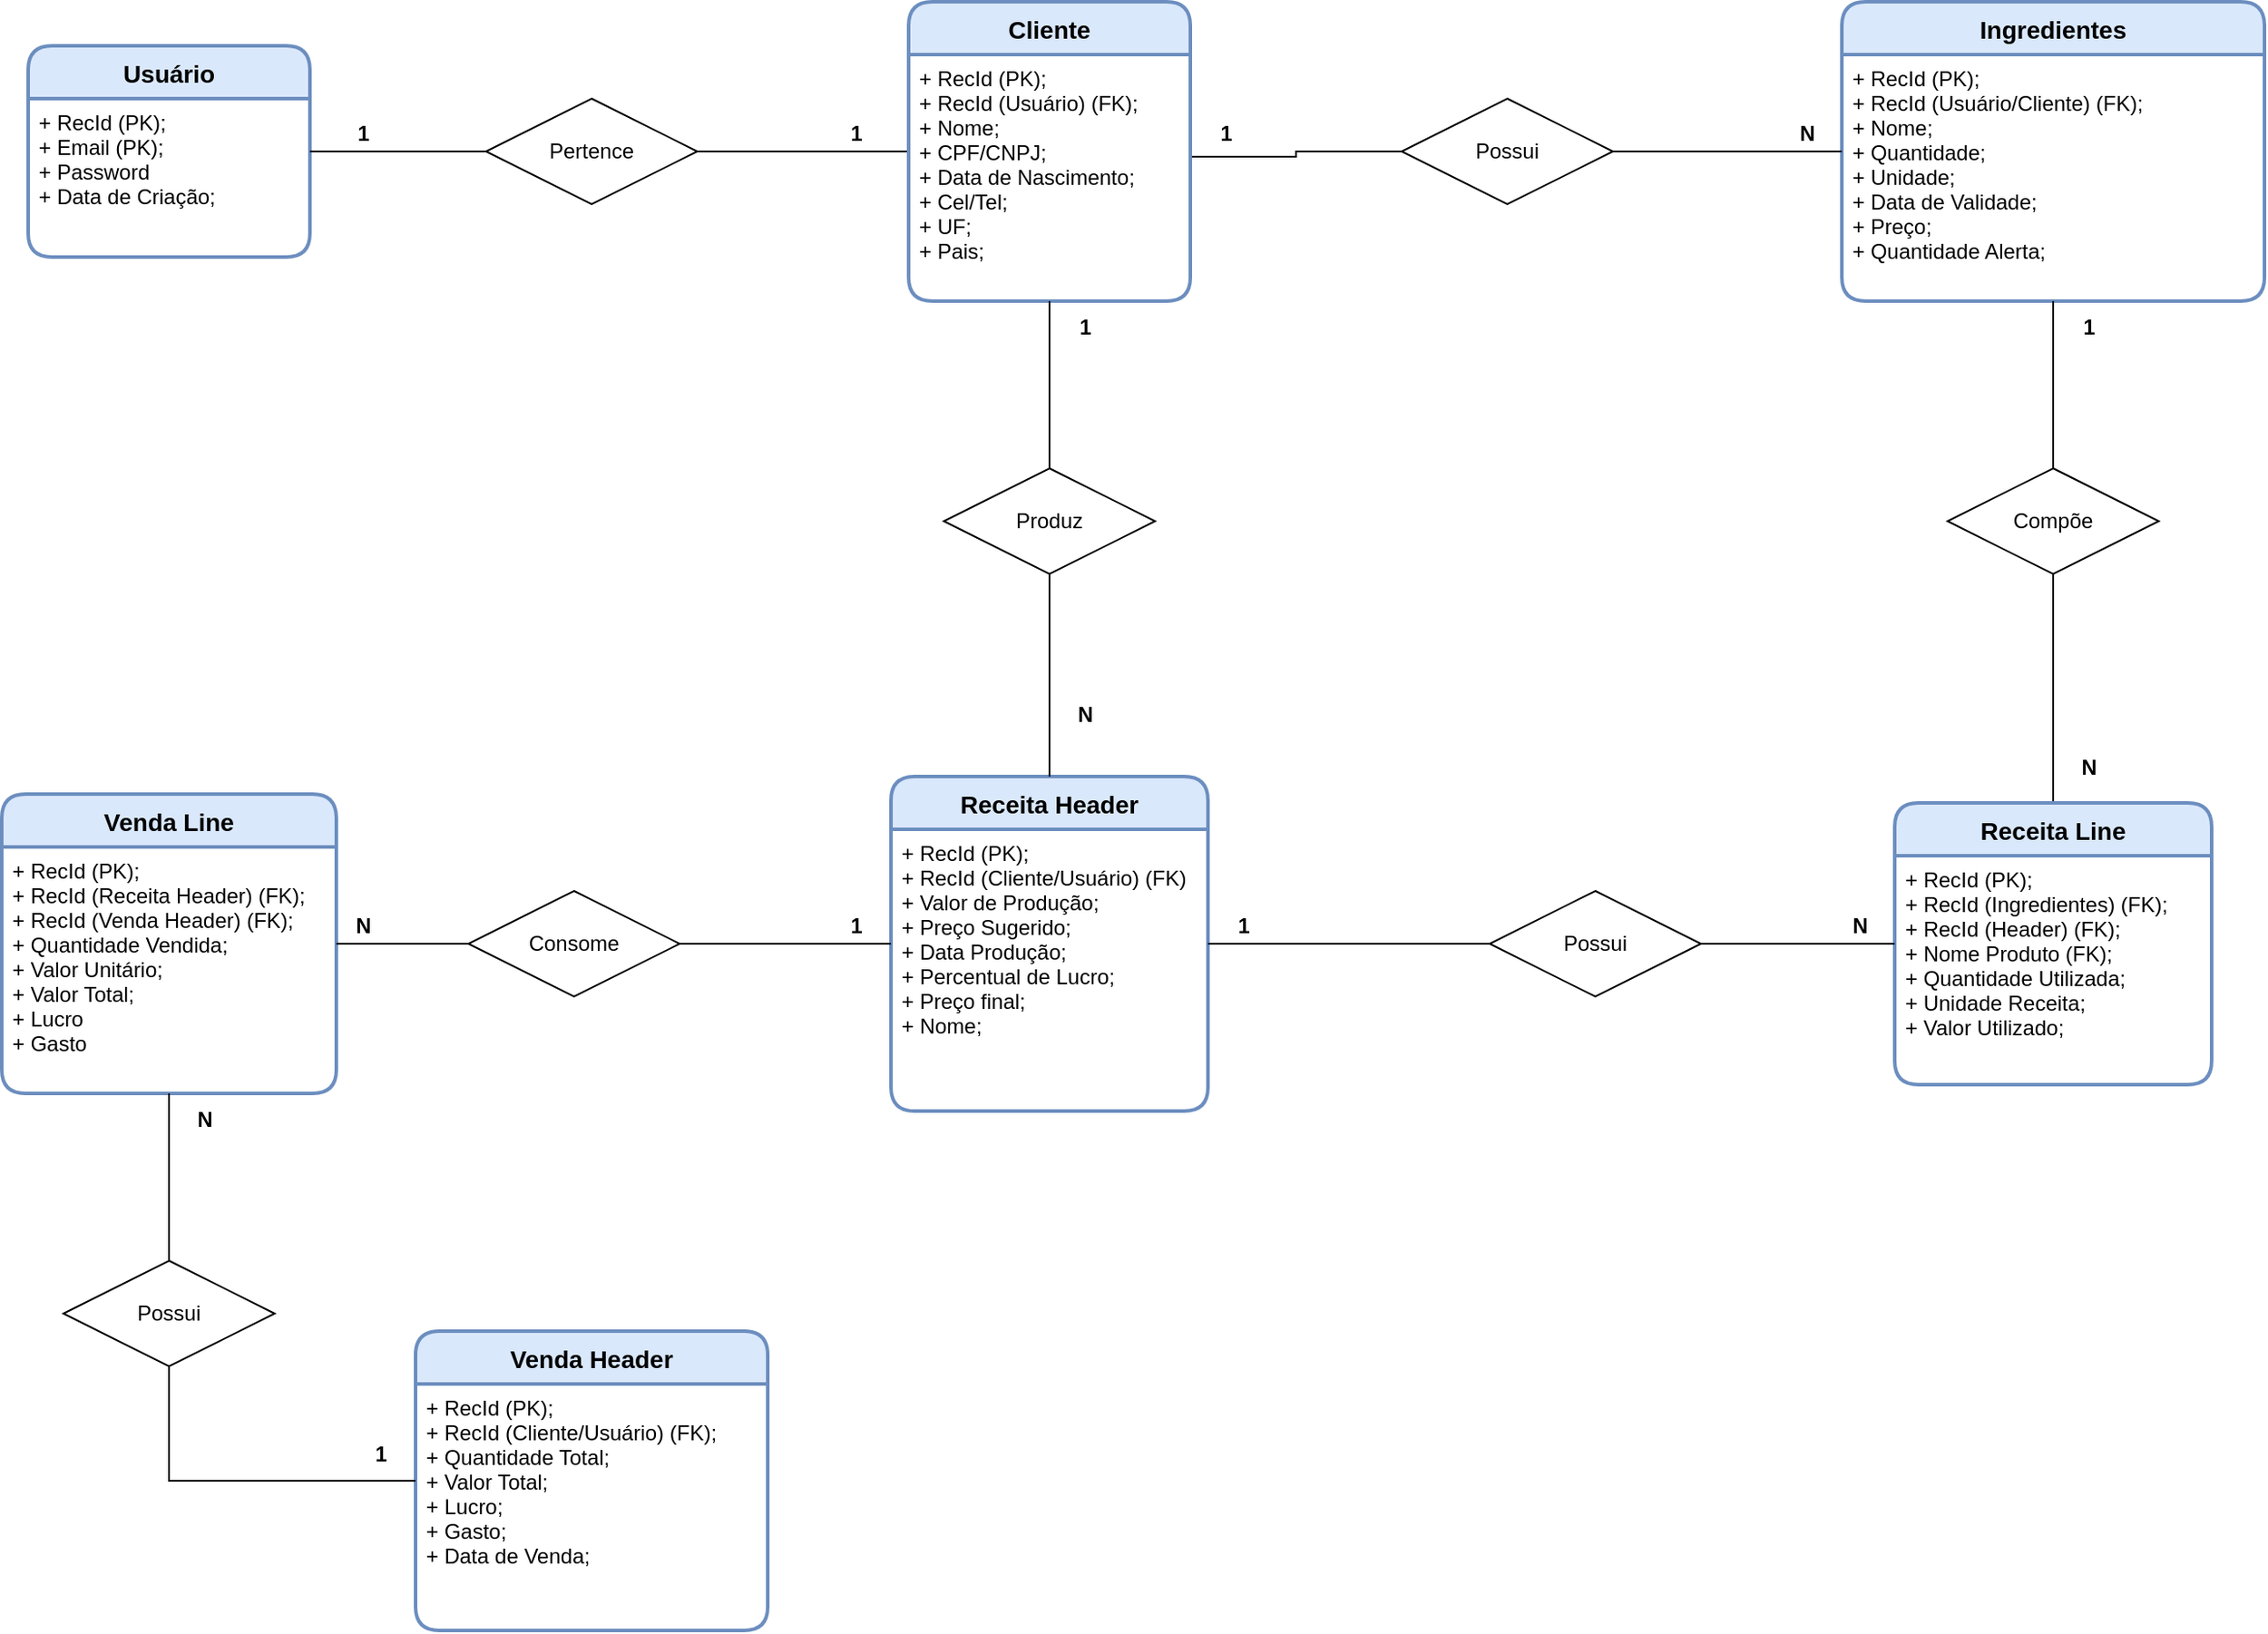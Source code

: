 <mxfile version="14.6.1" type="device"><diagram id="R2lEEEUBdFMjLlhIrx00" name="Page-1"><mxGraphModel dx="2272" dy="791" grid="1" gridSize="10" guides="1" tooltips="1" connect="1" arrows="1" fold="1" page="1" pageScale="1" pageWidth="850" pageHeight="1100" math="0" shadow="0" extFonts="Permanent Marker^https://fonts.googleapis.com/css?family=Permanent+Marker"><root><mxCell id="0"/><mxCell id="1" parent="0"/><mxCell id="HvKtdS1kHae1eslgpbP5-5" value="Usuário" style="swimlane;childLayout=stackLayout;horizontal=1;startSize=30;horizontalStack=0;rounded=1;fontSize=14;fontStyle=1;strokeWidth=2;resizeParent=0;resizeLast=1;shadow=0;dashed=0;align=center;fillColor=#dae8fc;strokeColor=#6c8ebf;" parent="1" vertex="1"><mxGeometry x="-300" y="40" width="160" height="120" as="geometry"/></mxCell><mxCell id="HvKtdS1kHae1eslgpbP5-6" value="+ RecId (PK);&#xA;+ Email (PK);&#xA;+ Password&#xA;+ Data de Criação; &#xA;&#xA;" style="align=left;strokeColor=none;fillColor=none;spacingLeft=4;fontSize=12;verticalAlign=top;resizable=0;rotatable=0;part=1;fontStyle=0" parent="HvKtdS1kHae1eslgpbP5-5" vertex="1"><mxGeometry y="30" width="160" height="90" as="geometry"/></mxCell><mxCell id="HvKtdS1kHae1eslgpbP5-8" value="Ingredientes" style="swimlane;childLayout=stackLayout;horizontal=1;startSize=30;horizontalStack=0;rounded=1;fontSize=14;fontStyle=1;strokeWidth=2;resizeParent=0;resizeLast=1;shadow=0;align=center;fillColor=#dae8fc;strokeColor=#6c8ebf;" parent="1" vertex="1"><mxGeometry x="730" y="15" width="240" height="170" as="geometry"/></mxCell><mxCell id="HvKtdS1kHae1eslgpbP5-9" value="+ RecId (PK);&#xA;+ RecId (Usuário/Cliente) (FK);&#xA;+ Nome;&#xA;+ Quantidade;&#xA;+ Unidade;&#xA;+ Data de Validade;&#xA;+ Preço;&#xA;+ Quantidade Alerta;&#xA;&#xA;" style="align=left;strokeColor=none;fillColor=none;spacingLeft=4;fontSize=12;verticalAlign=top;resizable=0;rotatable=0;part=1;" parent="HvKtdS1kHae1eslgpbP5-8" vertex="1"><mxGeometry y="30" width="240" height="140" as="geometry"/></mxCell><mxCell id="HvKtdS1kHae1eslgpbP5-10" value="Receita Header" style="swimlane;childLayout=stackLayout;horizontal=1;startSize=30;horizontalStack=0;rounded=1;fontSize=14;fontStyle=1;strokeWidth=2;resizeParent=0;resizeLast=1;shadow=0;dashed=0;align=center;fillColor=#dae8fc;strokeColor=#6c8ebf;" parent="1" vertex="1"><mxGeometry x="190" y="455" width="180" height="190" as="geometry"/></mxCell><mxCell id="HvKtdS1kHae1eslgpbP5-11" value="+ RecId (PK);&#xA;+ RecId (Cliente/Usuário) (FK)&#xA;+ Valor de Produção;&#xA;+ Preço Sugerido;&#xA;+ Data Produção;&#xA;+ Percentual de Lucro;&#xA;+ Preço final;&#xA;+ Nome;&#xA;&#xA;&#xA;&#xA;&#xA;&#xA;" style="align=left;strokeColor=none;fillColor=none;spacingLeft=4;fontSize=12;verticalAlign=top;resizable=0;rotatable=0;part=1;" parent="HvKtdS1kHae1eslgpbP5-10" vertex="1"><mxGeometry y="30" width="180" height="160" as="geometry"/></mxCell><mxCell id="HvKtdS1kHae1eslgpbP5-12" value="Venda Header" style="swimlane;childLayout=stackLayout;horizontal=1;startSize=30;horizontalStack=0;rounded=1;fontSize=14;fontStyle=1;strokeWidth=2;resizeParent=0;resizeLast=1;shadow=0;align=center;fillColor=#dae8fc;strokeColor=#6c8ebf;" parent="1" vertex="1"><mxGeometry x="-80" y="770" width="200" height="170" as="geometry"/></mxCell><mxCell id="HvKtdS1kHae1eslgpbP5-13" value="+ RecId (PK);&#xA;+ RecId (Cliente/Usuário) (FK);&#xA;+ Quantidade Total;&#xA;+ Valor Total;&#xA;+ Lucro;&#xA;+ Gasto;&#xA;+ Data de Venda;&#xA;&#xA;" style="align=left;strokeColor=none;fillColor=none;spacingLeft=4;fontSize=12;verticalAlign=top;resizable=0;rotatable=0;part=1;" parent="HvKtdS1kHae1eslgpbP5-12" vertex="1"><mxGeometry y="30" width="200" height="140" as="geometry"/></mxCell><mxCell id="HvKtdS1kHae1eslgpbP5-16" value="Venda Line" style="swimlane;childLayout=stackLayout;horizontal=1;startSize=30;horizontalStack=0;rounded=1;fontSize=14;fontStyle=1;strokeWidth=2;resizeParent=0;resizeLast=1;shadow=0;align=center;fillColor=#dae8fc;strokeColor=#6c8ebf;" parent="1" vertex="1"><mxGeometry x="-315" y="465" width="190" height="170" as="geometry"/></mxCell><mxCell id="HvKtdS1kHae1eslgpbP5-17" value="+ RecId (PK);&#xA;+ RecId (Receita Header) (FK);&#xA;+ RecId (Venda Header) (FK);&#xA;+ Quantidade Vendida;&#xA;+ Valor Unitário;&#xA;+ Valor Total;&#xA;+ Lucro&#xA;+ Gasto&#xA;" style="align=left;strokeColor=none;fillColor=none;spacingLeft=4;fontSize=12;verticalAlign=top;resizable=0;rotatable=0;part=1;" parent="HvKtdS1kHae1eslgpbP5-16" vertex="1"><mxGeometry y="30" width="190" height="140" as="geometry"/></mxCell><mxCell id="HvKtdS1kHae1eslgpbP5-28" style="edgeStyle=orthogonalEdgeStyle;rounded=0;orthogonalLoop=1;jettySize=auto;html=1;entryX=1;entryY=0.5;entryDx=0;entryDy=0;endArrow=none;endFill=0;" parent="1" source="HvKtdS1kHae1eslgpbP5-18" target="HvKtdS1kHae1eslgpbP5-26" edge="1"><mxGeometry relative="1" as="geometry"/></mxCell><mxCell id="HvKtdS1kHae1eslgpbP5-18" value="Cliente" style="swimlane;childLayout=stackLayout;horizontal=1;startSize=30;horizontalStack=0;rounded=1;fontSize=14;fontStyle=1;strokeWidth=2;resizeParent=0;resizeLast=1;shadow=0;align=center;fillColor=#dae8fc;strokeColor=#6c8ebf;" parent="1" vertex="1"><mxGeometry x="200" y="15" width="160" height="170" as="geometry"/></mxCell><mxCell id="HvKtdS1kHae1eslgpbP5-19" value="+ RecId (PK);&#xA;+ RecId (Usuário) (FK);&#xA;+ Nome;&#xA;+ CPF/CNPJ;&#xA;+ Data de Nascimento;&#xA;+ Cel/Tel;&#xA;+ UF;&#xA;+ Pais;&#xA;&#xA;&#xA;" style="align=left;strokeColor=none;fillColor=none;spacingLeft=4;fontSize=12;verticalAlign=top;resizable=0;rotatable=0;part=1;" parent="HvKtdS1kHae1eslgpbP5-18" vertex="1"><mxGeometry y="30" width="160" height="140" as="geometry"/></mxCell><mxCell id="uCMV12buse_mZB3VJCIN-9" style="edgeStyle=orthogonalEdgeStyle;rounded=0;orthogonalLoop=1;jettySize=auto;html=1;exitX=0;exitY=0.5;exitDx=0;exitDy=0;entryX=1;entryY=0.5;entryDx=0;entryDy=0;startArrow=none;startFill=0;endArrow=none;endFill=0;" edge="1" parent="1" source="HvKtdS1kHae1eslgpbP5-26" target="HvKtdS1kHae1eslgpbP5-5"><mxGeometry relative="1" as="geometry"/></mxCell><mxCell id="HvKtdS1kHae1eslgpbP5-26" value="Pertence" style="shape=rhombus;perimeter=rhombusPerimeter;whiteSpace=wrap;html=1;align=center;" parent="1" vertex="1"><mxGeometry x="-40" y="70" width="120" height="60" as="geometry"/></mxCell><mxCell id="uCMV12buse_mZB3VJCIN-11" style="edgeStyle=orthogonalEdgeStyle;rounded=0;orthogonalLoop=1;jettySize=auto;html=1;exitX=0;exitY=0.5;exitDx=0;exitDy=0;entryX=1.006;entryY=0.414;entryDx=0;entryDy=0;entryPerimeter=0;startArrow=none;startFill=0;endArrow=none;endFill=0;" edge="1" parent="1" source="HvKtdS1kHae1eslgpbP5-32" target="HvKtdS1kHae1eslgpbP5-19"><mxGeometry relative="1" as="geometry"/></mxCell><mxCell id="uCMV12buse_mZB3VJCIN-12" style="edgeStyle=orthogonalEdgeStyle;rounded=0;orthogonalLoop=1;jettySize=auto;html=1;exitX=1;exitY=0.5;exitDx=0;exitDy=0;entryX=0;entryY=0.5;entryDx=0;entryDy=0;startArrow=none;startFill=0;endArrow=none;endFill=0;" edge="1" parent="1" source="HvKtdS1kHae1eslgpbP5-32" target="HvKtdS1kHae1eslgpbP5-8"><mxGeometry relative="1" as="geometry"/></mxCell><mxCell id="HvKtdS1kHae1eslgpbP5-32" value="Possui" style="shape=rhombus;perimeter=rhombusPerimeter;whiteSpace=wrap;html=1;align=center;" parent="1" vertex="1"><mxGeometry x="480" y="70" width="120" height="60" as="geometry"/></mxCell><mxCell id="HvKtdS1kHae1eslgpbP5-36" value="1" style="text;html=1;align=center;verticalAlign=middle;resizable=0;points=[];autosize=1;strokeColor=none;fontStyle=1" parent="1" vertex="1"><mxGeometry x="370" y="80" width="20" height="20" as="geometry"/></mxCell><mxCell id="HvKtdS1kHae1eslgpbP5-37" value="N" style="text;html=1;align=center;verticalAlign=middle;resizable=0;points=[];autosize=1;strokeColor=none;fontStyle=1" parent="1" vertex="1"><mxGeometry x="700" y="80" width="20" height="20" as="geometry"/></mxCell><mxCell id="uCMV12buse_mZB3VJCIN-13" style="edgeStyle=orthogonalEdgeStyle;rounded=0;orthogonalLoop=1;jettySize=auto;html=1;exitX=0.5;exitY=1;exitDx=0;exitDy=0;entryX=0.5;entryY=0;entryDx=0;entryDy=0;startArrow=none;startFill=0;endArrow=none;endFill=0;" edge="1" parent="1" source="HvKtdS1kHae1eslgpbP5-38" target="HvKtdS1kHae1eslgpbP5-58"><mxGeometry relative="1" as="geometry"/></mxCell><mxCell id="HvKtdS1kHae1eslgpbP5-38" value="Compõe" style="shape=rhombus;perimeter=rhombusPerimeter;whiteSpace=wrap;html=1;align=center;" parent="1" vertex="1"><mxGeometry x="790" y="280" width="120" height="60" as="geometry"/></mxCell><mxCell id="HvKtdS1kHae1eslgpbP5-39" style="edgeStyle=orthogonalEdgeStyle;rounded=0;orthogonalLoop=1;jettySize=auto;html=1;entryX=0.5;entryY=0;entryDx=0;entryDy=0;endArrow=none;endFill=0;" parent="1" source="HvKtdS1kHae1eslgpbP5-9" target="HvKtdS1kHae1eslgpbP5-38" edge="1"><mxGeometry relative="1" as="geometry"/></mxCell><mxCell id="uCMV12buse_mZB3VJCIN-29" style="edgeStyle=orthogonalEdgeStyle;rounded=0;orthogonalLoop=1;jettySize=auto;html=1;exitX=0.5;exitY=0;exitDx=0;exitDy=0;startArrow=none;startFill=0;endArrow=none;endFill=0;" edge="1" parent="1" source="HvKtdS1kHae1eslgpbP5-45" target="HvKtdS1kHae1eslgpbP5-17"><mxGeometry relative="1" as="geometry"/></mxCell><mxCell id="uCMV12buse_mZB3VJCIN-30" style="edgeStyle=orthogonalEdgeStyle;rounded=0;orthogonalLoop=1;jettySize=auto;html=1;exitX=0.5;exitY=1;exitDx=0;exitDy=0;startArrow=none;startFill=0;endArrow=none;endFill=0;" edge="1" parent="1" source="HvKtdS1kHae1eslgpbP5-45" target="HvKtdS1kHae1eslgpbP5-12"><mxGeometry relative="1" as="geometry"/></mxCell><mxCell id="HvKtdS1kHae1eslgpbP5-45" value="Possui" style="shape=rhombus;perimeter=rhombusPerimeter;whiteSpace=wrap;html=1;align=center;" parent="1" vertex="1"><mxGeometry x="-280" y="730" width="120" height="60" as="geometry"/></mxCell><mxCell id="HvKtdS1kHae1eslgpbP5-51" value="N" style="text;html=1;align=center;verticalAlign=middle;resizable=0;points=[];autosize=1;strokeColor=none;fontStyle=1" parent="1" vertex="1"><mxGeometry x="860" y="440" width="20" height="20" as="geometry"/></mxCell><mxCell id="HvKtdS1kHae1eslgpbP5-58" value="Receita Line" style="swimlane;childLayout=stackLayout;horizontal=1;startSize=30;horizontalStack=0;rounded=1;fontSize=14;fontStyle=1;strokeWidth=2;resizeParent=0;resizeLast=1;shadow=0;dashed=0;align=center;fillColor=#dae8fc;strokeColor=#6c8ebf;" parent="1" vertex="1"><mxGeometry x="760" y="470" width="180" height="160" as="geometry"/></mxCell><mxCell id="HvKtdS1kHae1eslgpbP5-59" value="+ RecId (PK);&#xA;+ RecId (Ingredientes) (FK);&#xA;+ RecId (Header) (FK);&#xA;+ Nome Produto (FK);&#xA;+ Quantidade Utilizada;&#xA;+ Unidade Receita;&#xA;+ Valor Utilizado;&#xA;" style="align=left;strokeColor=none;fillColor=none;spacingLeft=4;fontSize=12;verticalAlign=top;resizable=0;rotatable=0;part=1;" parent="HvKtdS1kHae1eslgpbP5-58" vertex="1"><mxGeometry y="30" width="180" height="130" as="geometry"/></mxCell><mxCell id="uCMV12buse_mZB3VJCIN-15" style="edgeStyle=orthogonalEdgeStyle;rounded=0;orthogonalLoop=1;jettySize=auto;html=1;exitX=1;exitY=0.5;exitDx=0;exitDy=0;entryX=0;entryY=0.5;entryDx=0;entryDy=0;startArrow=none;startFill=0;endArrow=none;endFill=0;" edge="1" parent="1" source="HvKtdS1kHae1eslgpbP5-61" target="HvKtdS1kHae1eslgpbP5-58"><mxGeometry relative="1" as="geometry"/></mxCell><mxCell id="uCMV12buse_mZB3VJCIN-16" style="edgeStyle=orthogonalEdgeStyle;rounded=0;orthogonalLoop=1;jettySize=auto;html=1;exitX=0;exitY=0.5;exitDx=0;exitDy=0;entryX=1;entryY=0.5;entryDx=0;entryDy=0;startArrow=none;startFill=0;endArrow=none;endFill=0;" edge="1" parent="1" source="HvKtdS1kHae1eslgpbP5-61" target="HvKtdS1kHae1eslgpbP5-10"><mxGeometry relative="1" as="geometry"/></mxCell><mxCell id="HvKtdS1kHae1eslgpbP5-61" value="Possui" style="shape=rhombus;perimeter=rhombusPerimeter;whiteSpace=wrap;html=1;align=center;" parent="1" vertex="1"><mxGeometry x="530" y="520" width="120" height="60" as="geometry"/></mxCell><mxCell id="HvKtdS1kHae1eslgpbP5-64" value="N" style="text;html=1;align=center;verticalAlign=middle;resizable=0;points=[];autosize=1;strokeColor=none;fontStyle=1" parent="1" vertex="1"><mxGeometry x="730" y="530" width="20" height="20" as="geometry"/></mxCell><mxCell id="HvKtdS1kHae1eslgpbP5-66" value="1" style="text;html=1;align=center;verticalAlign=middle;resizable=0;points=[];autosize=1;strokeColor=none;fontStyle=1" parent="1" vertex="1"><mxGeometry x="380" y="530" width="20" height="20" as="geometry"/></mxCell><mxCell id="uCMV12buse_mZB3VJCIN-7" value="1" style="text;html=1;align=center;verticalAlign=middle;resizable=0;points=[];autosize=1;strokeColor=none;fontStyle=1" vertex="1" parent="1"><mxGeometry x="-120" y="80" width="20" height="20" as="geometry"/></mxCell><mxCell id="uCMV12buse_mZB3VJCIN-8" value="1" style="text;html=1;align=center;verticalAlign=middle;resizable=0;points=[];autosize=1;strokeColor=none;fontStyle=1" vertex="1" parent="1"><mxGeometry x="160" y="80" width="20" height="20" as="geometry"/></mxCell><mxCell id="uCMV12buse_mZB3VJCIN-14" value="1" style="text;html=1;align=center;verticalAlign=middle;resizable=0;points=[];autosize=1;strokeColor=none;fontStyle=1" vertex="1" parent="1"><mxGeometry x="860" y="190" width="20" height="20" as="geometry"/></mxCell><mxCell id="uCMV12buse_mZB3VJCIN-20" style="edgeStyle=orthogonalEdgeStyle;rounded=0;orthogonalLoop=1;jettySize=auto;html=1;exitX=0.5;exitY=1;exitDx=0;exitDy=0;entryX=0.5;entryY=0;entryDx=0;entryDy=0;startArrow=none;startFill=0;endArrow=none;endFill=0;" edge="1" parent="1" source="uCMV12buse_mZB3VJCIN-17" target="HvKtdS1kHae1eslgpbP5-10"><mxGeometry relative="1" as="geometry"/></mxCell><mxCell id="uCMV12buse_mZB3VJCIN-17" value="Produz" style="shape=rhombus;perimeter=rhombusPerimeter;whiteSpace=wrap;html=1;align=center;" vertex="1" parent="1"><mxGeometry x="220" y="280" width="120" height="60" as="geometry"/></mxCell><mxCell id="uCMV12buse_mZB3VJCIN-18" style="edgeStyle=orthogonalEdgeStyle;rounded=0;orthogonalLoop=1;jettySize=auto;html=1;entryX=0.5;entryY=0;entryDx=0;entryDy=0;startArrow=none;startFill=0;endArrow=none;endFill=0;" edge="1" parent="1" source="HvKtdS1kHae1eslgpbP5-19" target="uCMV12buse_mZB3VJCIN-17"><mxGeometry relative="1" as="geometry"/></mxCell><mxCell id="uCMV12buse_mZB3VJCIN-21" value="1" style="text;html=1;align=center;verticalAlign=middle;resizable=0;points=[];autosize=1;strokeColor=none;fontStyle=1" vertex="1" parent="1"><mxGeometry x="290" y="190" width="20" height="20" as="geometry"/></mxCell><mxCell id="uCMV12buse_mZB3VJCIN-22" value="N" style="text;html=1;align=center;verticalAlign=middle;resizable=0;points=[];autosize=1;strokeColor=none;fontStyle=1" vertex="1" parent="1"><mxGeometry x="290" y="410" width="20" height="20" as="geometry"/></mxCell><mxCell id="uCMV12buse_mZB3VJCIN-25" style="edgeStyle=orthogonalEdgeStyle;rounded=0;orthogonalLoop=1;jettySize=auto;html=1;exitX=1;exitY=0.5;exitDx=0;exitDy=0;entryX=0;entryY=0.5;entryDx=0;entryDy=0;startArrow=none;startFill=0;endArrow=none;endFill=0;" edge="1" parent="1" source="uCMV12buse_mZB3VJCIN-24" target="HvKtdS1kHae1eslgpbP5-10"><mxGeometry relative="1" as="geometry"/></mxCell><mxCell id="uCMV12buse_mZB3VJCIN-26" style="edgeStyle=orthogonalEdgeStyle;rounded=0;orthogonalLoop=1;jettySize=auto;html=1;exitX=0;exitY=0.5;exitDx=0;exitDy=0;entryX=1;entryY=0.5;entryDx=0;entryDy=0;startArrow=none;startFill=0;endArrow=none;endFill=0;" edge="1" parent="1" source="uCMV12buse_mZB3VJCIN-24" target="HvKtdS1kHae1eslgpbP5-16"><mxGeometry relative="1" as="geometry"/></mxCell><mxCell id="uCMV12buse_mZB3VJCIN-24" value="Consome" style="shape=rhombus;perimeter=rhombusPerimeter;whiteSpace=wrap;html=1;align=center;" vertex="1" parent="1"><mxGeometry x="-50" y="520" width="120" height="60" as="geometry"/></mxCell><mxCell id="uCMV12buse_mZB3VJCIN-27" value="1" style="text;html=1;align=center;verticalAlign=middle;resizable=0;points=[];autosize=1;strokeColor=none;fontStyle=1" vertex="1" parent="1"><mxGeometry x="160" y="530" width="20" height="20" as="geometry"/></mxCell><mxCell id="uCMV12buse_mZB3VJCIN-28" value="N" style="text;html=1;align=center;verticalAlign=middle;resizable=0;points=[];autosize=1;strokeColor=none;fontStyle=1" vertex="1" parent="1"><mxGeometry x="-120" y="530" width="20" height="20" as="geometry"/></mxCell><mxCell id="uCMV12buse_mZB3VJCIN-31" value="N" style="text;html=1;align=center;verticalAlign=middle;resizable=0;points=[];autosize=1;strokeColor=none;fontStyle=1" vertex="1" parent="1"><mxGeometry x="-210" y="640" width="20" height="20" as="geometry"/></mxCell><mxCell id="uCMV12buse_mZB3VJCIN-32" value="1" style="text;html=1;align=center;verticalAlign=middle;resizable=0;points=[];autosize=1;strokeColor=none;fontStyle=1" vertex="1" parent="1"><mxGeometry x="-110" y="830" width="20" height="20" as="geometry"/></mxCell></root></mxGraphModel></diagram></mxfile>